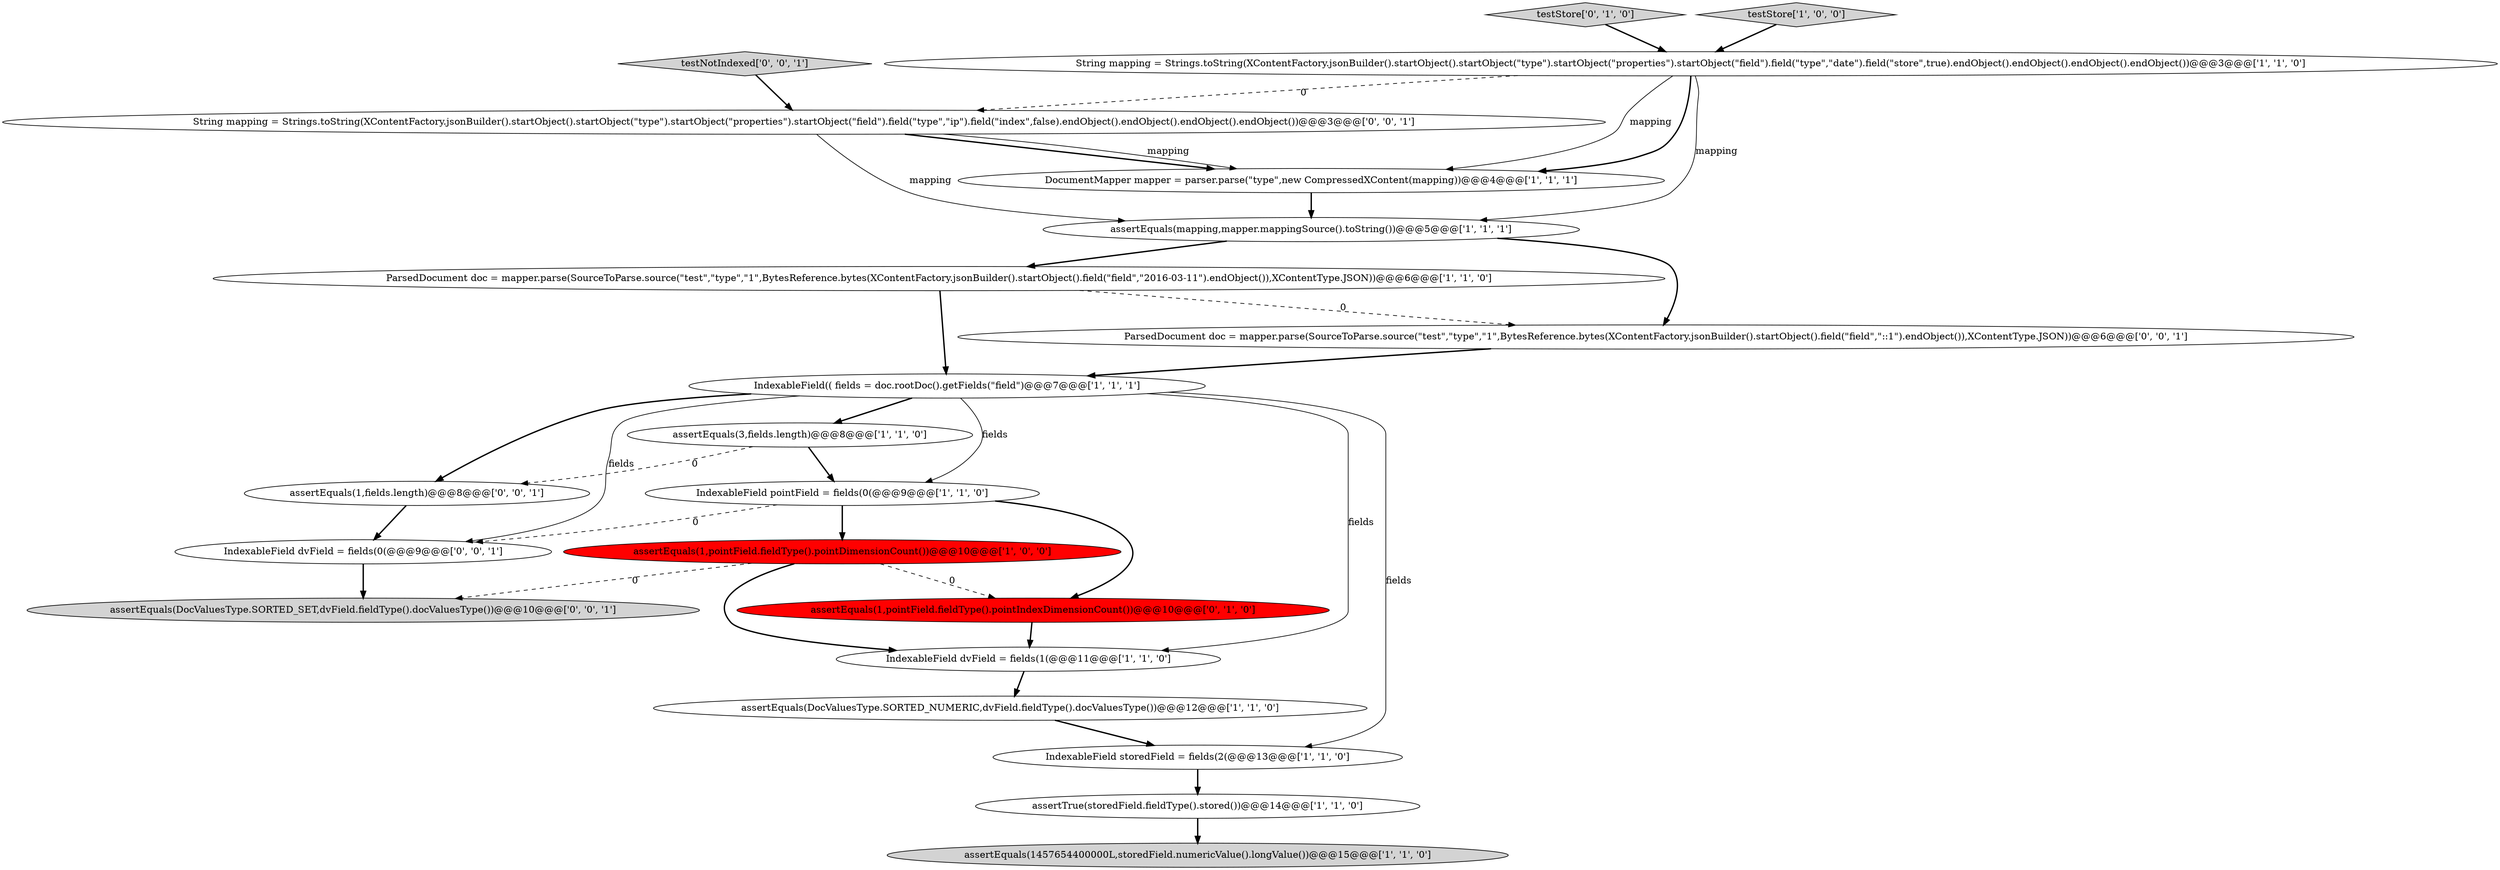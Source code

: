 digraph {
7 [style = filled, label = "IndexableField pointField = fields(0(@@@9@@@['1', '1', '0']", fillcolor = white, shape = ellipse image = "AAA0AAABBB1BBB"];
4 [style = filled, label = "assertEquals(DocValuesType.SORTED_NUMERIC,dvField.fieldType().docValuesType())@@@12@@@['1', '1', '0']", fillcolor = white, shape = ellipse image = "AAA0AAABBB1BBB"];
20 [style = filled, label = "IndexableField dvField = fields(0(@@@9@@@['0', '0', '1']", fillcolor = white, shape = ellipse image = "AAA0AAABBB3BBB"];
17 [style = filled, label = "testNotIndexed['0', '0', '1']", fillcolor = lightgray, shape = diamond image = "AAA0AAABBB3BBB"];
13 [style = filled, label = "assertEquals(3,fields.length)@@@8@@@['1', '1', '0']", fillcolor = white, shape = ellipse image = "AAA0AAABBB1BBB"];
1 [style = filled, label = "assertEquals(1,pointField.fieldType().pointDimensionCount())@@@10@@@['1', '0', '0']", fillcolor = red, shape = ellipse image = "AAA1AAABBB1BBB"];
8 [style = filled, label = "DocumentMapper mapper = parser.parse(\"type\",new CompressedXContent(mapping))@@@4@@@['1', '1', '1']", fillcolor = white, shape = ellipse image = "AAA0AAABBB1BBB"];
21 [style = filled, label = "assertEquals(1,fields.length)@@@8@@@['0', '0', '1']", fillcolor = white, shape = ellipse image = "AAA0AAABBB3BBB"];
12 [style = filled, label = "assertTrue(storedField.fieldType().stored())@@@14@@@['1', '1', '0']", fillcolor = white, shape = ellipse image = "AAA0AAABBB1BBB"];
5 [style = filled, label = "assertEquals(1457654400000L,storedField.numericValue().longValue())@@@15@@@['1', '1', '0']", fillcolor = lightgray, shape = ellipse image = "AAA0AAABBB1BBB"];
16 [style = filled, label = "String mapping = Strings.toString(XContentFactory.jsonBuilder().startObject().startObject(\"type\").startObject(\"properties\").startObject(\"field\").field(\"type\",\"ip\").field(\"index\",false).endObject().endObject().endObject().endObject())@@@3@@@['0', '0', '1']", fillcolor = white, shape = ellipse image = "AAA0AAABBB3BBB"];
14 [style = filled, label = "testStore['0', '1', '0']", fillcolor = lightgray, shape = diamond image = "AAA0AAABBB2BBB"];
11 [style = filled, label = "String mapping = Strings.toString(XContentFactory.jsonBuilder().startObject().startObject(\"type\").startObject(\"properties\").startObject(\"field\").field(\"type\",\"date\").field(\"store\",true).endObject().endObject().endObject().endObject())@@@3@@@['1', '1', '0']", fillcolor = white, shape = ellipse image = "AAA0AAABBB1BBB"];
9 [style = filled, label = "ParsedDocument doc = mapper.parse(SourceToParse.source(\"test\",\"type\",\"1\",BytesReference.bytes(XContentFactory.jsonBuilder().startObject().field(\"field\",\"2016-03-11\").endObject()),XContentType.JSON))@@@6@@@['1', '1', '0']", fillcolor = white, shape = ellipse image = "AAA0AAABBB1BBB"];
19 [style = filled, label = "assertEquals(DocValuesType.SORTED_SET,dvField.fieldType().docValuesType())@@@10@@@['0', '0', '1']", fillcolor = lightgray, shape = ellipse image = "AAA0AAABBB3BBB"];
15 [style = filled, label = "assertEquals(1,pointField.fieldType().pointIndexDimensionCount())@@@10@@@['0', '1', '0']", fillcolor = red, shape = ellipse image = "AAA1AAABBB2BBB"];
0 [style = filled, label = "IndexableField storedField = fields(2(@@@13@@@['1', '1', '0']", fillcolor = white, shape = ellipse image = "AAA0AAABBB1BBB"];
2 [style = filled, label = "IndexableField dvField = fields(1(@@@11@@@['1', '1', '0']", fillcolor = white, shape = ellipse image = "AAA0AAABBB1BBB"];
3 [style = filled, label = "testStore['1', '0', '0']", fillcolor = lightgray, shape = diamond image = "AAA0AAABBB1BBB"];
6 [style = filled, label = "assertEquals(mapping,mapper.mappingSource().toString())@@@5@@@['1', '1', '1']", fillcolor = white, shape = ellipse image = "AAA0AAABBB1BBB"];
18 [style = filled, label = "ParsedDocument doc = mapper.parse(SourceToParse.source(\"test\",\"type\",\"1\",BytesReference.bytes(XContentFactory.jsonBuilder().startObject().field(\"field\",\"::1\").endObject()),XContentType.JSON))@@@6@@@['0', '0', '1']", fillcolor = white, shape = ellipse image = "AAA0AAABBB3BBB"];
10 [style = filled, label = "IndexableField(( fields = doc.rootDoc().getFields(\"field\")@@@7@@@['1', '1', '1']", fillcolor = white, shape = ellipse image = "AAA0AAABBB1BBB"];
10->2 [style = solid, label="fields"];
15->2 [style = bold, label=""];
7->1 [style = bold, label=""];
12->5 [style = bold, label=""];
16->8 [style = bold, label=""];
11->16 [style = dashed, label="0"];
6->18 [style = bold, label=""];
1->15 [style = dashed, label="0"];
9->18 [style = dashed, label="0"];
0->12 [style = bold, label=""];
1->19 [style = dashed, label="0"];
3->11 [style = bold, label=""];
7->20 [style = dashed, label="0"];
11->6 [style = solid, label="mapping"];
8->6 [style = bold, label=""];
10->21 [style = bold, label=""];
9->10 [style = bold, label=""];
2->4 [style = bold, label=""];
4->0 [style = bold, label=""];
10->20 [style = solid, label="fields"];
10->7 [style = solid, label="fields"];
16->8 [style = solid, label="mapping"];
21->20 [style = bold, label=""];
13->21 [style = dashed, label="0"];
18->10 [style = bold, label=""];
10->13 [style = bold, label=""];
13->7 [style = bold, label=""];
16->6 [style = solid, label="mapping"];
11->8 [style = bold, label=""];
7->15 [style = bold, label=""];
1->2 [style = bold, label=""];
6->9 [style = bold, label=""];
20->19 [style = bold, label=""];
14->11 [style = bold, label=""];
11->8 [style = solid, label="mapping"];
17->16 [style = bold, label=""];
10->0 [style = solid, label="fields"];
}
